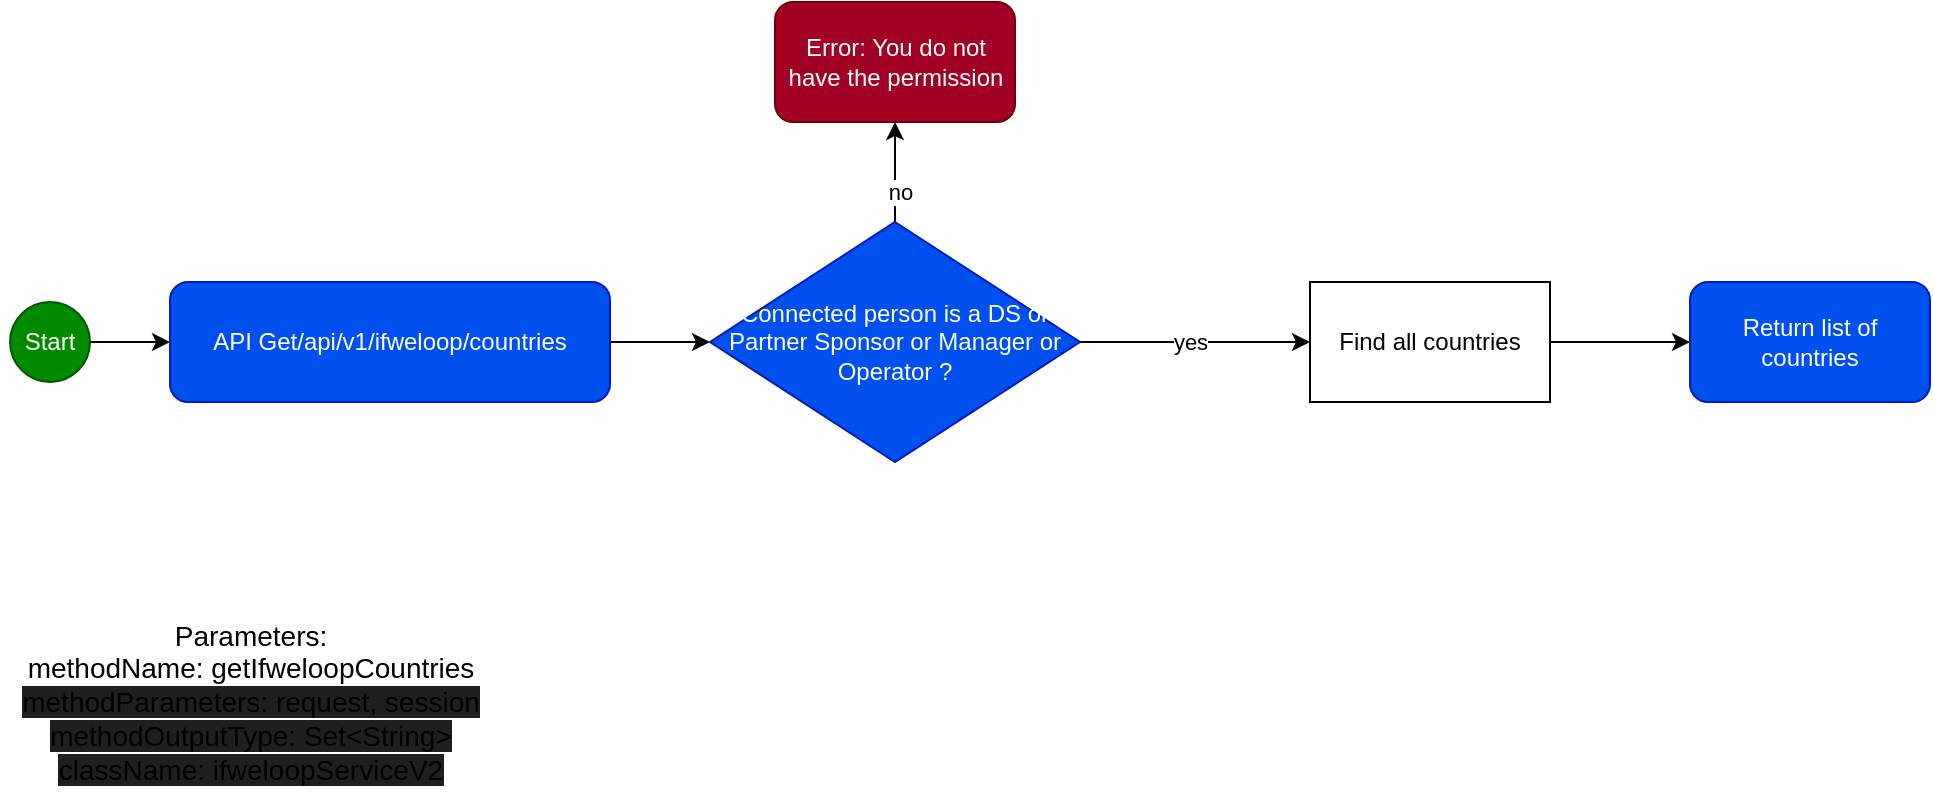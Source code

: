 <mxfile>
    <diagram id="bx66vDSZKwA4JyOzHQGu" name="Page-1">
        <mxGraphModel dx="1077" dy="623" grid="1" gridSize="10" guides="1" tooltips="1" connect="1" arrows="1" fold="1" page="1" pageScale="1" pageWidth="850" pageHeight="1100" math="0" shadow="0">
            <root>
                <mxCell id="0"/>
                <mxCell id="1" parent="0"/>
                <mxCell id="5" style="edgeStyle=none;html=1;exitX=1;exitY=0.5;exitDx=0;exitDy=0;entryX=0;entryY=0.5;entryDx=0;entryDy=0;" parent="1" source="2" target="3" edge="1">
                    <mxGeometry relative="1" as="geometry"/>
                </mxCell>
                <mxCell id="2" value="API Get/api/v1/ifweloop/countries" style="rounded=1;whiteSpace=wrap;html=1;fillColor=#0050ef;fontColor=#ffffff;strokeColor=#001DBC;" parent="1" vertex="1">
                    <mxGeometry x="130" y="200" width="220" height="60" as="geometry"/>
                </mxCell>
                <mxCell id="6" style="edgeStyle=none;html=1;exitX=0.5;exitY=0;exitDx=0;exitDy=0;entryX=0.5;entryY=1;entryDx=0;entryDy=0;" parent="1" source="3" target="4" edge="1">
                    <mxGeometry relative="1" as="geometry"/>
                </mxCell>
                <mxCell id="7" value="no" style="edgeLabel;html=1;align=center;verticalAlign=middle;resizable=0;points=[];" parent="6" vertex="1" connectable="0">
                    <mxGeometry x="-0.4" y="-1" relative="1" as="geometry">
                        <mxPoint x="1" as="offset"/>
                    </mxGeometry>
                </mxCell>
                <mxCell id="9" style="edgeStyle=none;html=1;exitX=1;exitY=0.5;exitDx=0;exitDy=0;entryX=0;entryY=0.5;entryDx=0;entryDy=0;" parent="1" source="3" target="8" edge="1">
                    <mxGeometry relative="1" as="geometry"/>
                </mxCell>
                <mxCell id="14" value="yes" style="edgeLabel;html=1;align=center;verticalAlign=middle;resizable=0;points=[];rotation=0;" parent="9" vertex="1" connectable="0">
                    <mxGeometry x="0.356" y="-1" relative="1" as="geometry">
                        <mxPoint x="-23" y="-1" as="offset"/>
                    </mxGeometry>
                </mxCell>
                <mxCell id="3" value="Connected person is a DS or Partner Sponsor or Manager or Operator ?" style="rhombus;whiteSpace=wrap;html=1;fillColor=#0050ef;fontColor=#ffffff;strokeColor=#001DBC;" parent="1" vertex="1">
                    <mxGeometry x="400" y="170" width="185" height="120" as="geometry"/>
                </mxCell>
                <mxCell id="4" value="Error: You do not have the permission" style="rounded=1;whiteSpace=wrap;html=1;fillColor=#a20025;fontColor=#ffffff;strokeColor=#6F0000;" parent="1" vertex="1">
                    <mxGeometry x="432.5" y="60" width="120" height="60" as="geometry"/>
                </mxCell>
                <mxCell id="11" style="edgeStyle=none;html=1;exitX=1;exitY=0.5;exitDx=0;exitDy=0;entryX=0;entryY=0.5;entryDx=0;entryDy=0;" parent="1" source="8" target="10" edge="1">
                    <mxGeometry relative="1" as="geometry"/>
                </mxCell>
                <mxCell id="8" value="Find all countries" style="rounded=0;whiteSpace=wrap;html=1;" parent="1" vertex="1">
                    <mxGeometry x="700" y="200" width="120" height="60" as="geometry"/>
                </mxCell>
                <mxCell id="10" value="Return list of countries" style="rounded=1;whiteSpace=wrap;html=1;fillColor=#0050ef;fontColor=#ffffff;strokeColor=#001DBC;" parent="1" vertex="1">
                    <mxGeometry x="890" y="200" width="120" height="60" as="geometry"/>
                </mxCell>
                <mxCell id="13" style="edgeStyle=none;html=1;exitX=1;exitY=0.5;exitDx=0;exitDy=0;entryX=0;entryY=0.5;entryDx=0;entryDy=0;" parent="1" source="12" target="2" edge="1">
                    <mxGeometry relative="1" as="geometry"/>
                </mxCell>
                <mxCell id="12" value="Start" style="ellipse;whiteSpace=wrap;html=1;aspect=fixed;fillColor=#008a00;fontColor=#ffffff;strokeColor=#005700;" parent="1" vertex="1">
                    <mxGeometry x="50" y="210" width="40" height="40" as="geometry"/>
                </mxCell>
                <mxCell id="15" value="&lt;font style=&quot;font-size: 14px;&quot;&gt;Parameters:&lt;br&gt;methodName: getIfweloopCountries&lt;br&gt;&lt;/font&gt;&lt;font style=&quot;font-size: 14px;&quot;&gt;&lt;span style=&quot;background-color: rgb(31, 31, 31);&quot;&gt;&lt;font style=&quot;font-size: 14px;&quot;&gt;methodParameters: request, session&lt;br&gt;&lt;/font&gt;methodOutputType: Set&amp;lt;String&amp;gt;&lt;br&gt;className: ifweloopServiceV2&lt;br&gt;&lt;/span&gt;&lt;/font&gt;" style="text;html=1;align=center;verticalAlign=middle;resizable=0;points=[];autosize=1;strokeColor=none;fillColor=none;" parent="1" vertex="1">
                    <mxGeometry x="45" y="360" width="250" height="100" as="geometry"/>
                </mxCell>
            </root>
        </mxGraphModel>
    </diagram>
</mxfile>